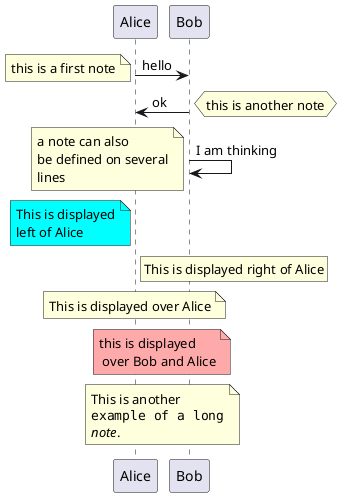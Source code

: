 @startuml

participant Alice
participant Bob

Alice -> Bob : hello
note left: this is a first note

Bob -> Alice: ok
hnote right: this is another note

Bob -> Bob : I am thinking
note left
    a note can also
    be defined on several
    lines
end note

note left of Alice #aqua
This is displayed
left of Alice
end note

rnote right of Alice : This is displayed right of Alice

note over Alice: This is displayed over Alice

note over Bob, Alice #FFAAAA: this is displayed\n over Bob and Alice
note over Bob, Alice
This is another
""example of a long""
//note//.
end note

@enduml